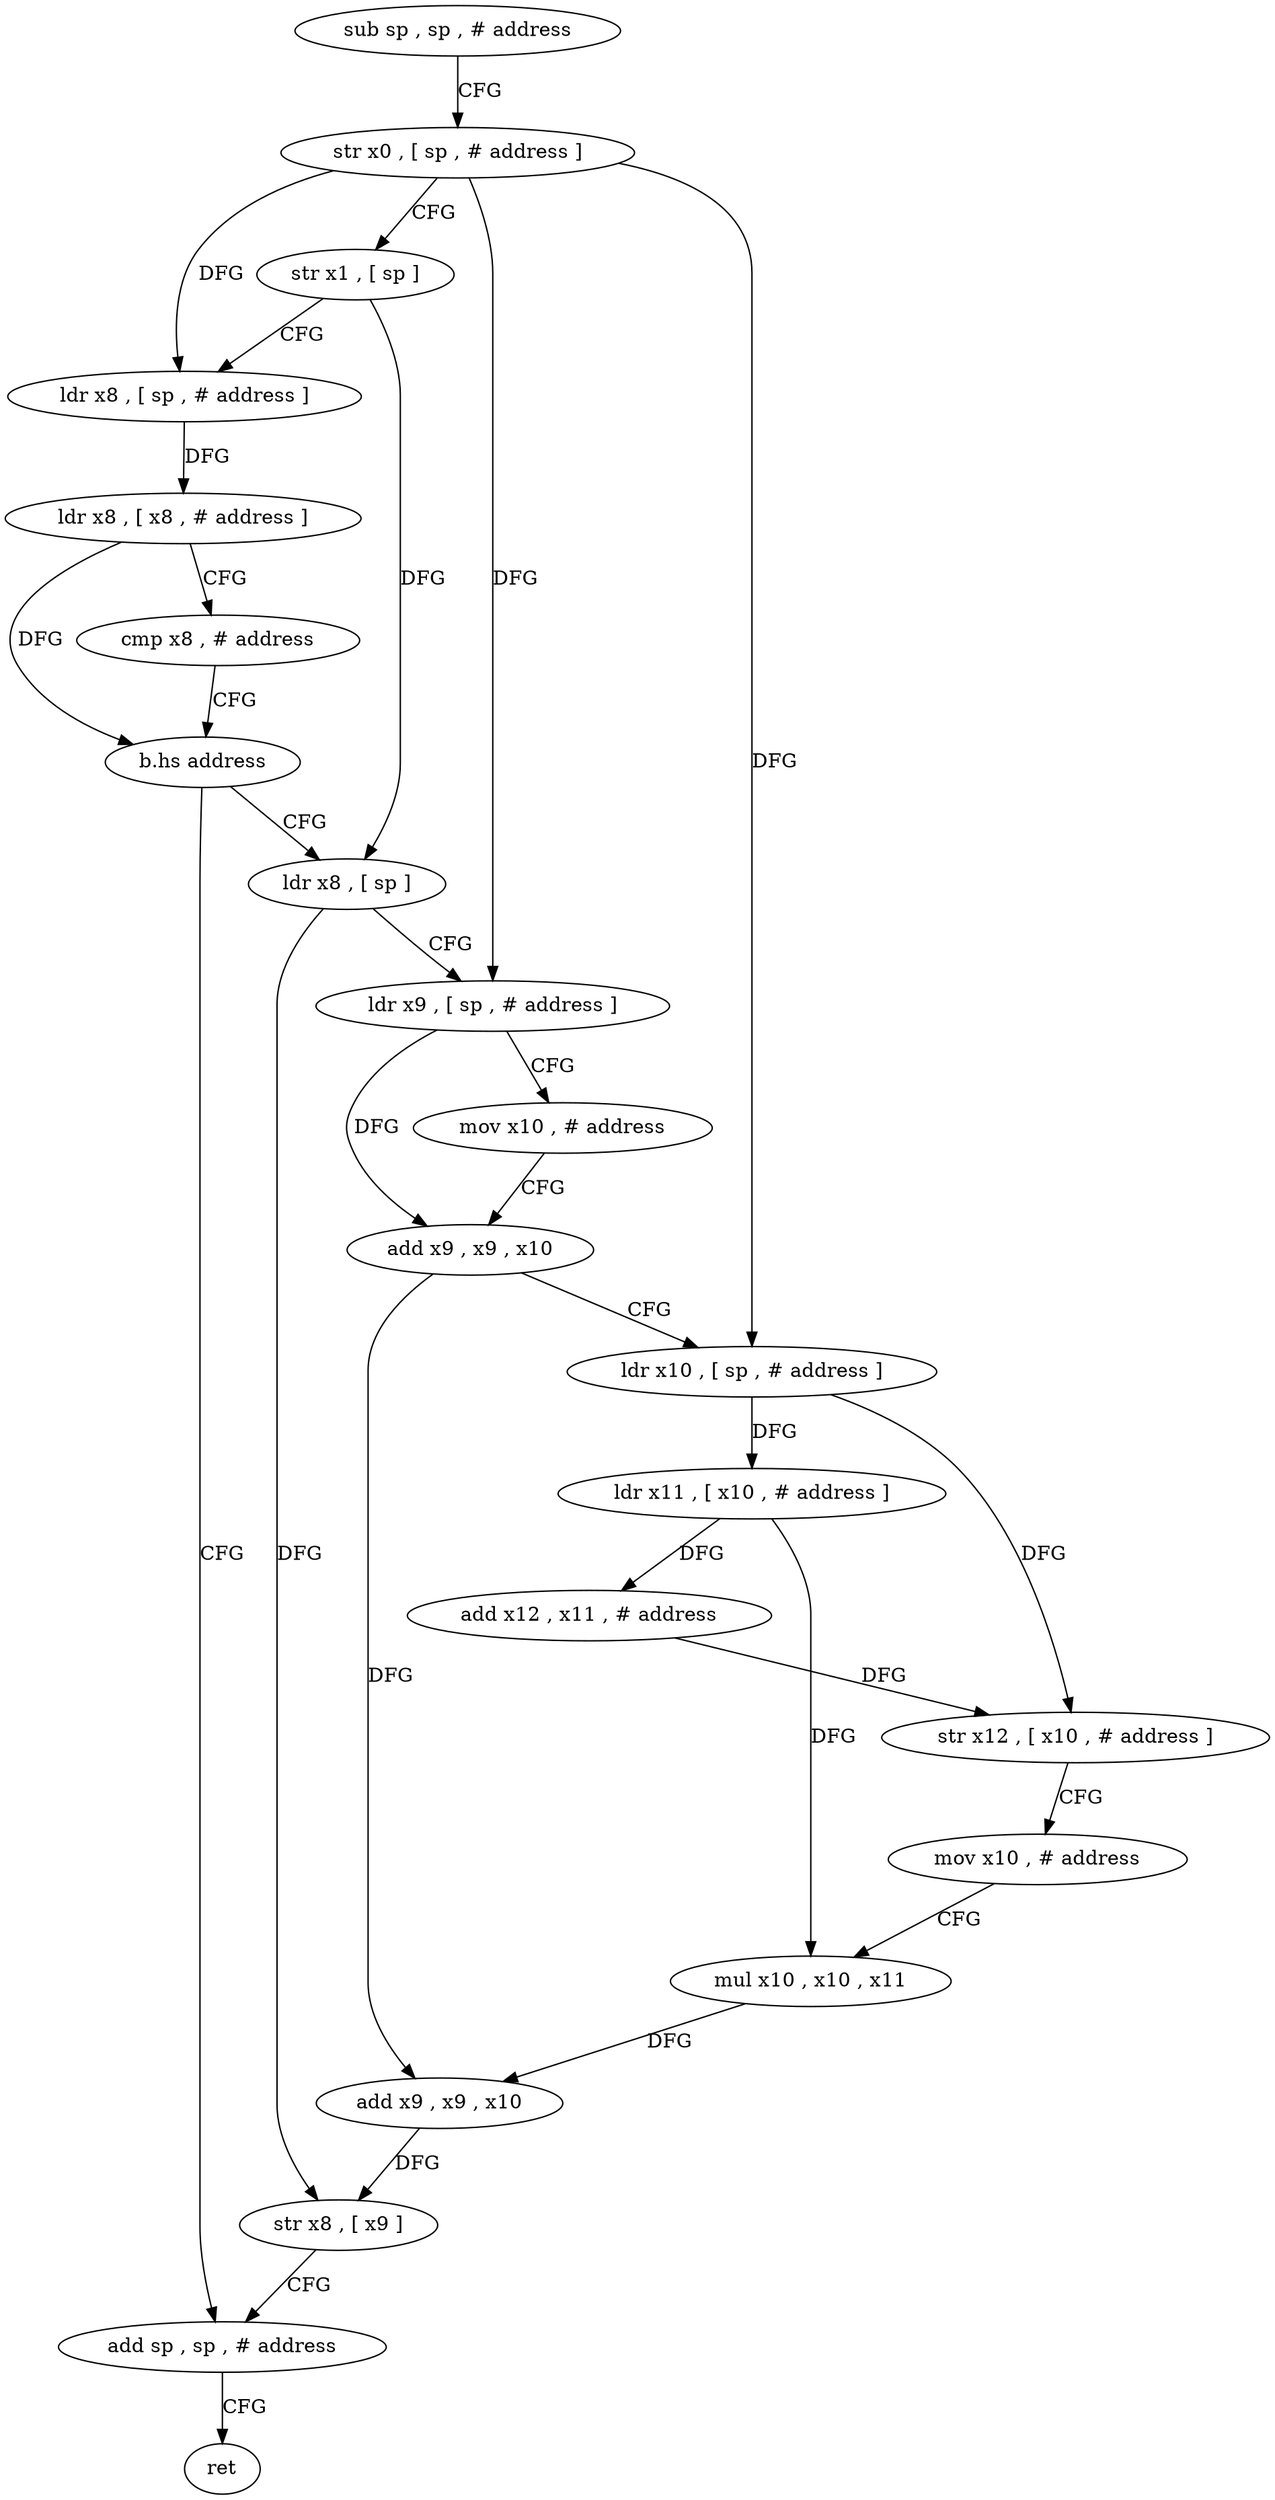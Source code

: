 digraph "func" {
"131948" [label = "sub sp , sp , # address" ]
"131952" [label = "str x0 , [ sp , # address ]" ]
"131956" [label = "str x1 , [ sp ]" ]
"131960" [label = "ldr x8 , [ sp , # address ]" ]
"131964" [label = "ldr x8 , [ x8 , # address ]" ]
"131968" [label = "cmp x8 , # address" ]
"131972" [label = "b.hs address" ]
"132024" [label = "add sp , sp , # address" ]
"131976" [label = "ldr x8 , [ sp ]" ]
"132028" [label = "ret" ]
"131980" [label = "ldr x9 , [ sp , # address ]" ]
"131984" [label = "mov x10 , # address" ]
"131988" [label = "add x9 , x9 , x10" ]
"131992" [label = "ldr x10 , [ sp , # address ]" ]
"131996" [label = "ldr x11 , [ x10 , # address ]" ]
"132000" [label = "add x12 , x11 , # address" ]
"132004" [label = "str x12 , [ x10 , # address ]" ]
"132008" [label = "mov x10 , # address" ]
"132012" [label = "mul x10 , x10 , x11" ]
"132016" [label = "add x9 , x9 , x10" ]
"132020" [label = "str x8 , [ x9 ]" ]
"131948" -> "131952" [ label = "CFG" ]
"131952" -> "131956" [ label = "CFG" ]
"131952" -> "131960" [ label = "DFG" ]
"131952" -> "131980" [ label = "DFG" ]
"131952" -> "131992" [ label = "DFG" ]
"131956" -> "131960" [ label = "CFG" ]
"131956" -> "131976" [ label = "DFG" ]
"131960" -> "131964" [ label = "DFG" ]
"131964" -> "131968" [ label = "CFG" ]
"131964" -> "131972" [ label = "DFG" ]
"131968" -> "131972" [ label = "CFG" ]
"131972" -> "132024" [ label = "CFG" ]
"131972" -> "131976" [ label = "CFG" ]
"132024" -> "132028" [ label = "CFG" ]
"131976" -> "131980" [ label = "CFG" ]
"131976" -> "132020" [ label = "DFG" ]
"131980" -> "131984" [ label = "CFG" ]
"131980" -> "131988" [ label = "DFG" ]
"131984" -> "131988" [ label = "CFG" ]
"131988" -> "131992" [ label = "CFG" ]
"131988" -> "132016" [ label = "DFG" ]
"131992" -> "131996" [ label = "DFG" ]
"131992" -> "132004" [ label = "DFG" ]
"131996" -> "132000" [ label = "DFG" ]
"131996" -> "132012" [ label = "DFG" ]
"132000" -> "132004" [ label = "DFG" ]
"132004" -> "132008" [ label = "CFG" ]
"132008" -> "132012" [ label = "CFG" ]
"132012" -> "132016" [ label = "DFG" ]
"132016" -> "132020" [ label = "DFG" ]
"132020" -> "132024" [ label = "CFG" ]
}
